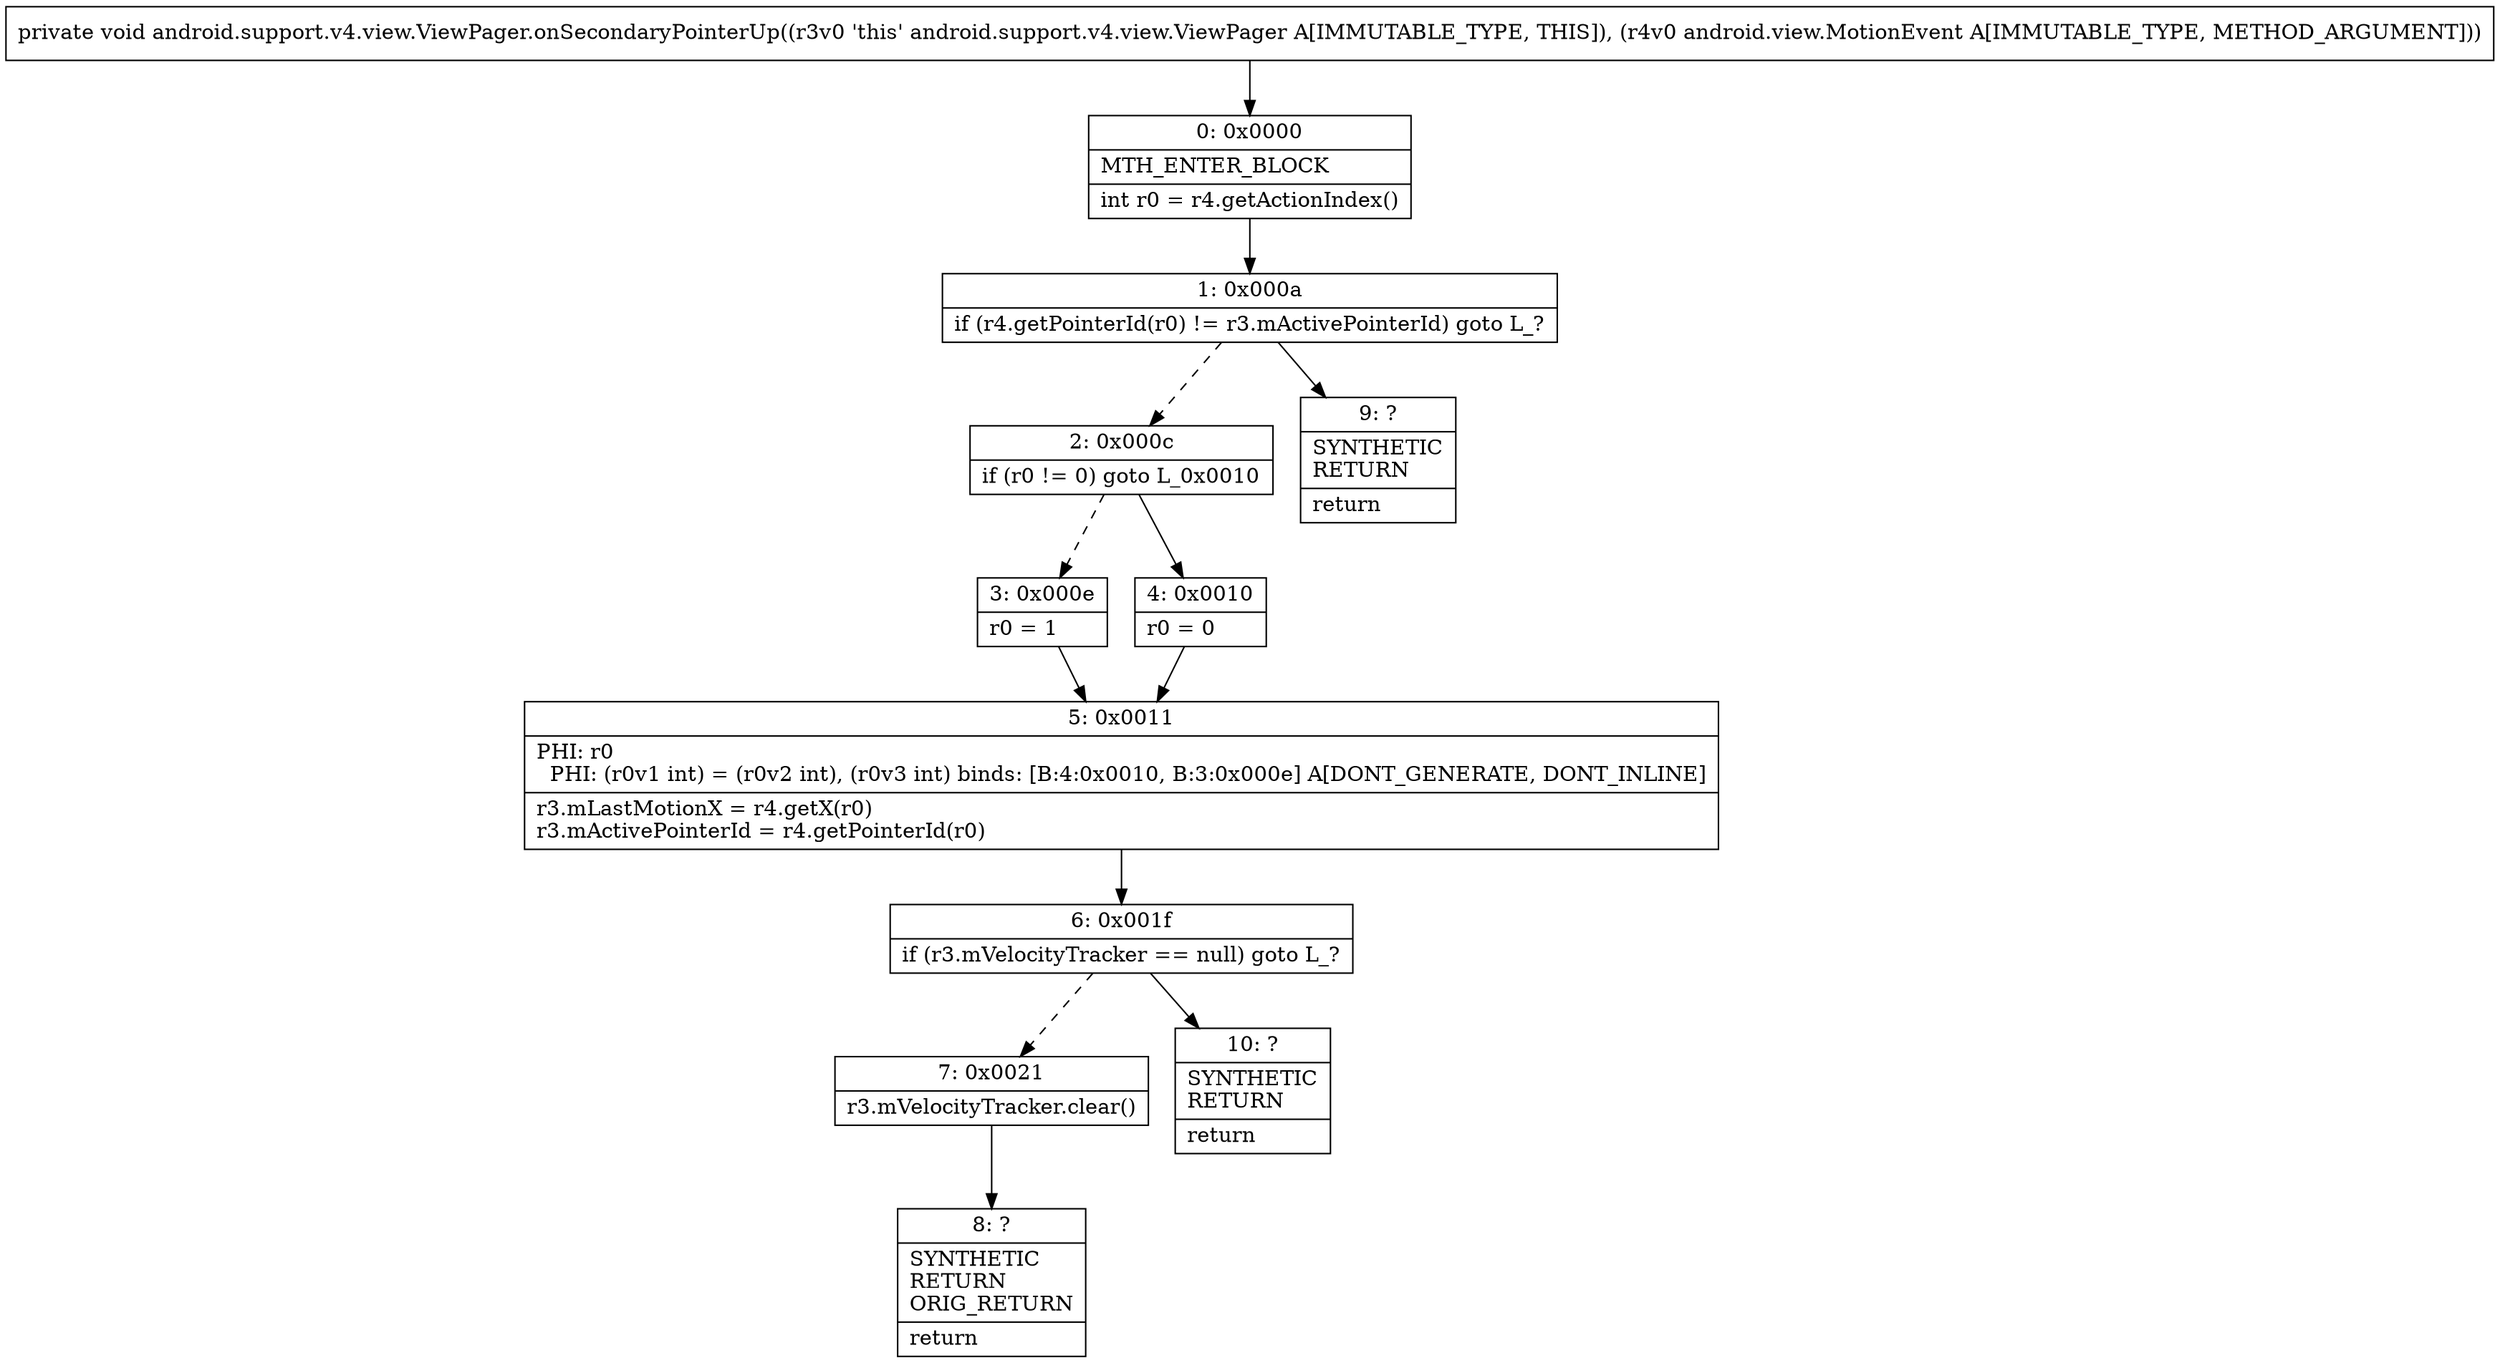 digraph "CFG forandroid.support.v4.view.ViewPager.onSecondaryPointerUp(Landroid\/view\/MotionEvent;)V" {
Node_0 [shape=record,label="{0\:\ 0x0000|MTH_ENTER_BLOCK\l|int r0 = r4.getActionIndex()\l}"];
Node_1 [shape=record,label="{1\:\ 0x000a|if (r4.getPointerId(r0) != r3.mActivePointerId) goto L_?\l}"];
Node_2 [shape=record,label="{2\:\ 0x000c|if (r0 != 0) goto L_0x0010\l}"];
Node_3 [shape=record,label="{3\:\ 0x000e|r0 = 1\l}"];
Node_4 [shape=record,label="{4\:\ 0x0010|r0 = 0\l}"];
Node_5 [shape=record,label="{5\:\ 0x0011|PHI: r0 \l  PHI: (r0v1 int) = (r0v2 int), (r0v3 int) binds: [B:4:0x0010, B:3:0x000e] A[DONT_GENERATE, DONT_INLINE]\l|r3.mLastMotionX = r4.getX(r0)\lr3.mActivePointerId = r4.getPointerId(r0)\l}"];
Node_6 [shape=record,label="{6\:\ 0x001f|if (r3.mVelocityTracker == null) goto L_?\l}"];
Node_7 [shape=record,label="{7\:\ 0x0021|r3.mVelocityTracker.clear()\l}"];
Node_8 [shape=record,label="{8\:\ ?|SYNTHETIC\lRETURN\lORIG_RETURN\l|return\l}"];
Node_9 [shape=record,label="{9\:\ ?|SYNTHETIC\lRETURN\l|return\l}"];
Node_10 [shape=record,label="{10\:\ ?|SYNTHETIC\lRETURN\l|return\l}"];
MethodNode[shape=record,label="{private void android.support.v4.view.ViewPager.onSecondaryPointerUp((r3v0 'this' android.support.v4.view.ViewPager A[IMMUTABLE_TYPE, THIS]), (r4v0 android.view.MotionEvent A[IMMUTABLE_TYPE, METHOD_ARGUMENT])) }"];
MethodNode -> Node_0;
Node_0 -> Node_1;
Node_1 -> Node_2[style=dashed];
Node_1 -> Node_9;
Node_2 -> Node_3[style=dashed];
Node_2 -> Node_4;
Node_3 -> Node_5;
Node_4 -> Node_5;
Node_5 -> Node_6;
Node_6 -> Node_7[style=dashed];
Node_6 -> Node_10;
Node_7 -> Node_8;
}


